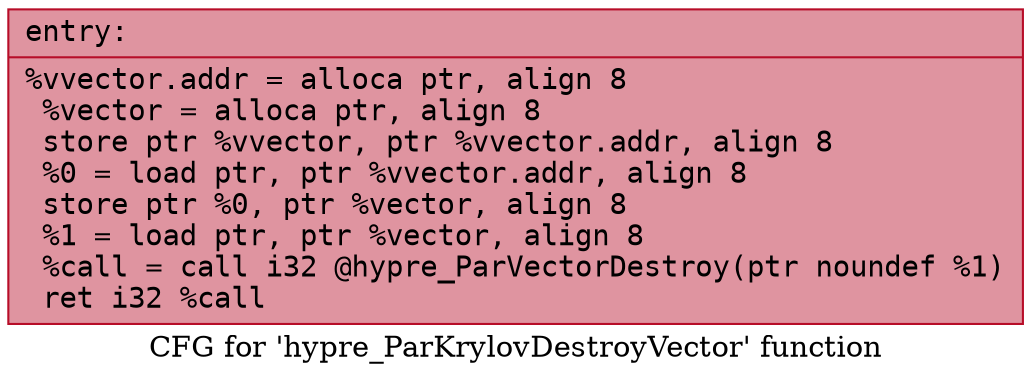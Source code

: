 digraph "CFG for 'hypre_ParKrylovDestroyVector' function" {
	label="CFG for 'hypre_ParKrylovDestroyVector' function";

	Node0x55795010da70 [shape=record,color="#b70d28ff", style=filled, fillcolor="#b70d2870" fontname="Courier",label="{entry:\l|  %vvector.addr = alloca ptr, align 8\l  %vector = alloca ptr, align 8\l  store ptr %vvector, ptr %vvector.addr, align 8\l  %0 = load ptr, ptr %vvector.addr, align 8\l  store ptr %0, ptr %vector, align 8\l  %1 = load ptr, ptr %vector, align 8\l  %call = call i32 @hypre_ParVectorDestroy(ptr noundef %1)\l  ret i32 %call\l}"];
}
